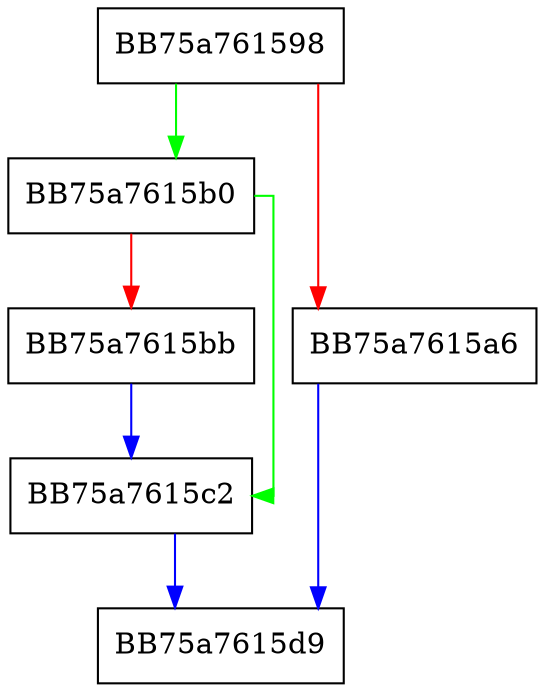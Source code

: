 digraph StringViewResult {
  node [shape="box"];
  graph [splines=ortho];
  BB75a761598 -> BB75a7615b0 [color="green"];
  BB75a761598 -> BB75a7615a6 [color="red"];
  BB75a7615a6 -> BB75a7615d9 [color="blue"];
  BB75a7615b0 -> BB75a7615c2 [color="green"];
  BB75a7615b0 -> BB75a7615bb [color="red"];
  BB75a7615bb -> BB75a7615c2 [color="blue"];
  BB75a7615c2 -> BB75a7615d9 [color="blue"];
}